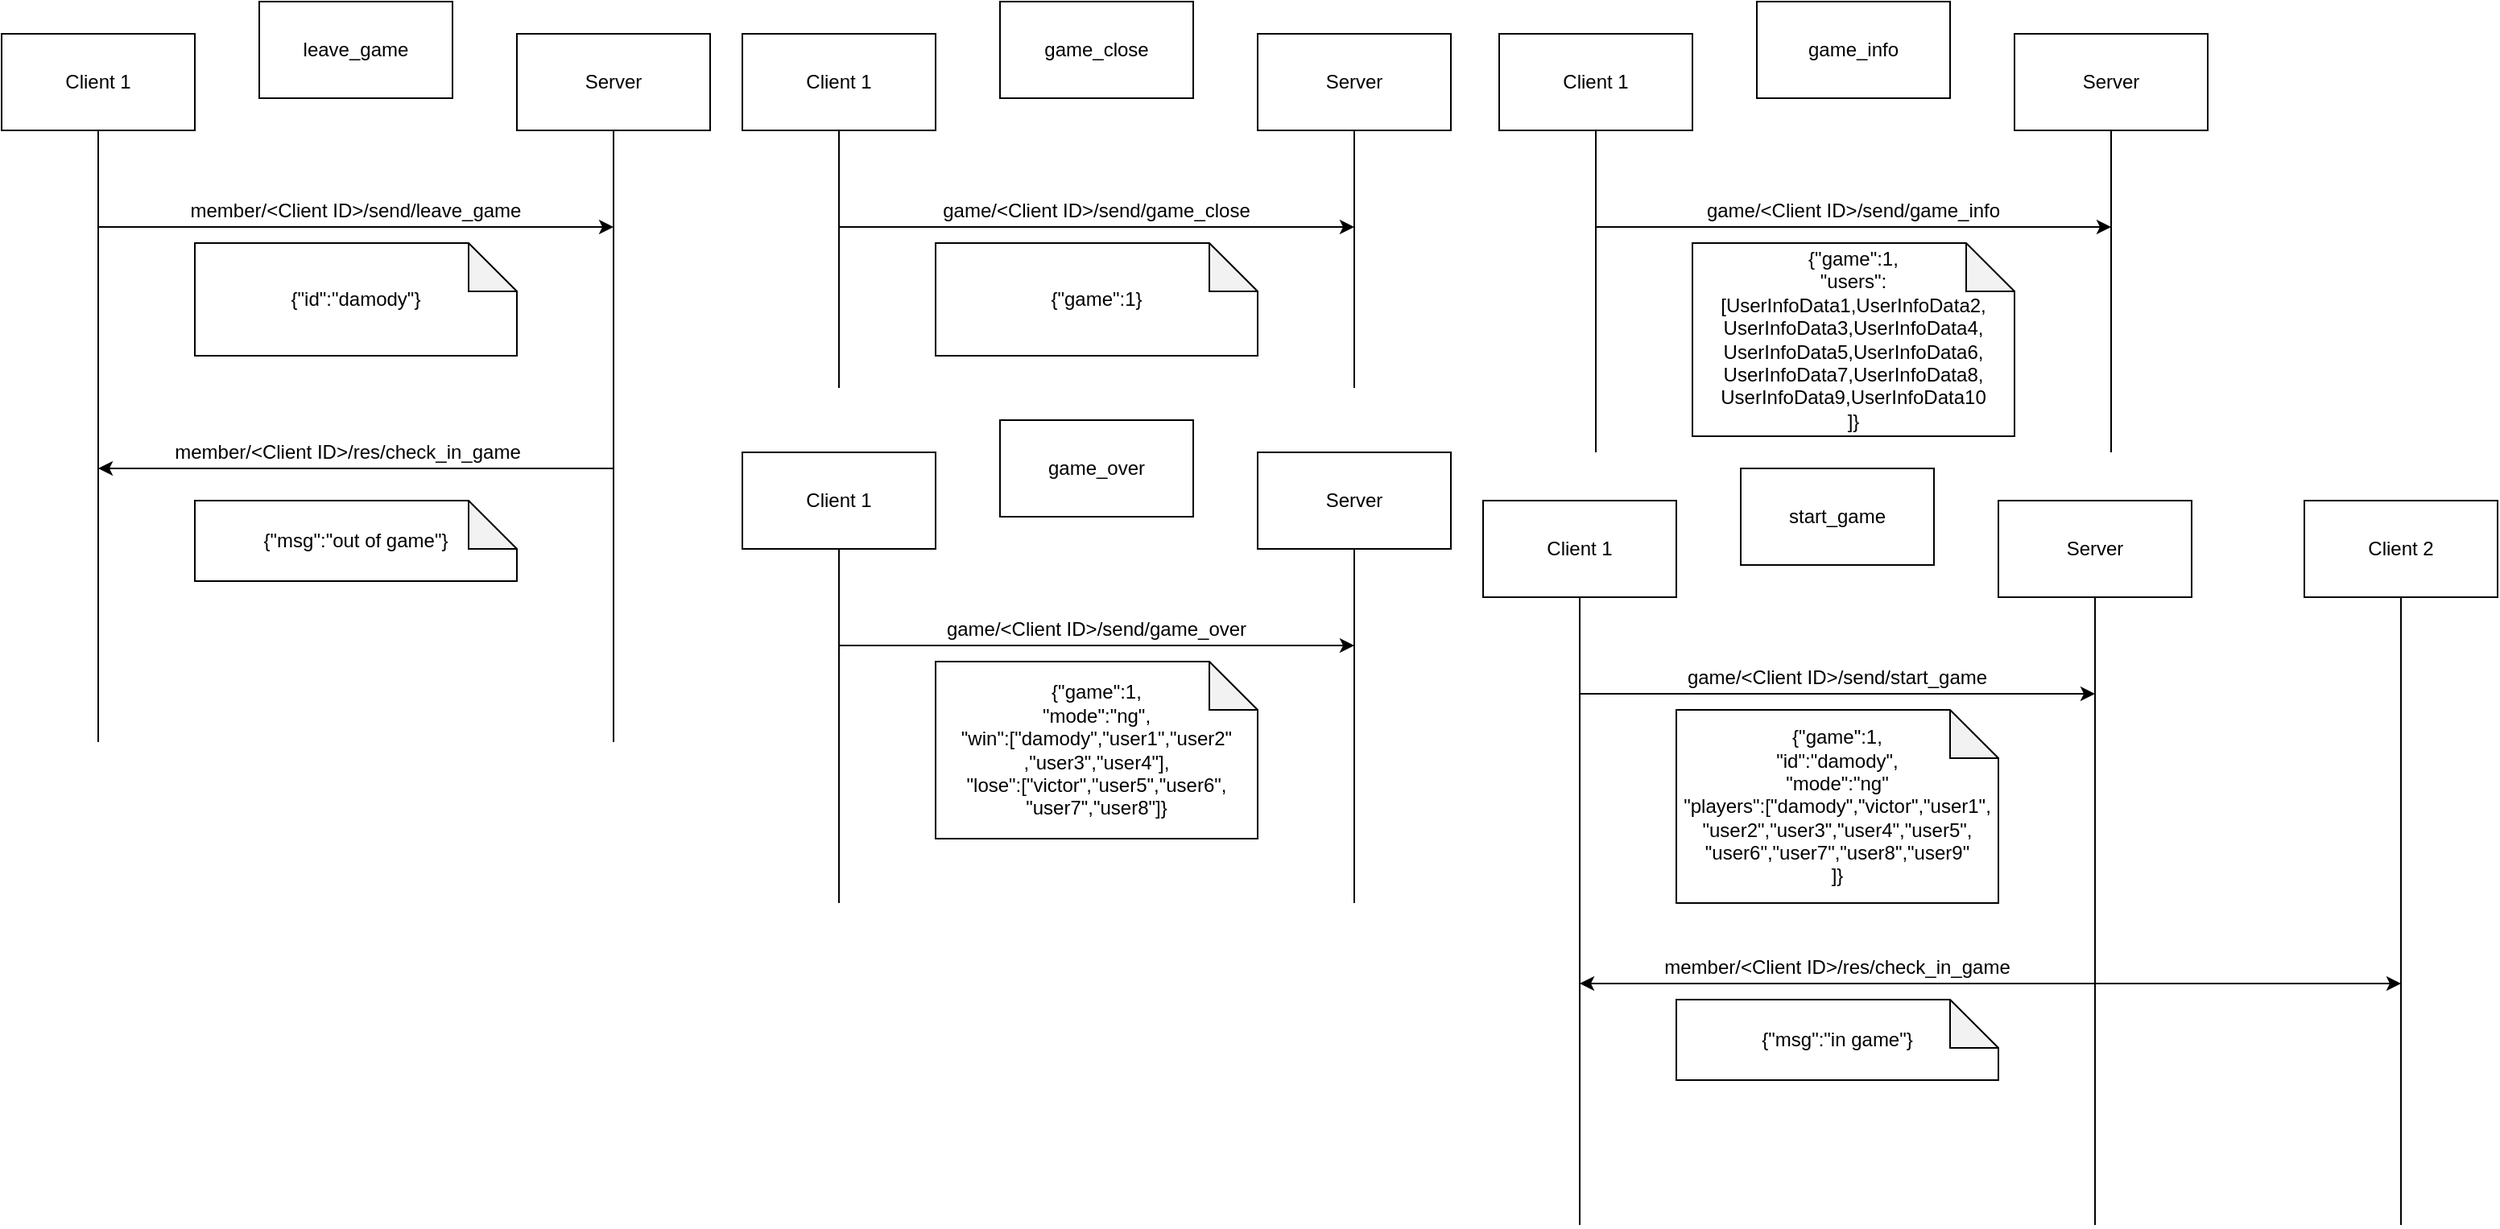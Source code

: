 <mxfile version="13.6.5">
    <diagram id="BD4qvckJSgkHBiMIFBCn" name="Page-1">
        <mxGraphModel dx="1056" dy="618" grid="1" gridSize="10" guides="1" tooltips="1" connect="1" arrows="1" fold="1" page="1" pageScale="1" pageWidth="827" pageHeight="1169" math="0" shadow="0">
            <root>
                <mxCell id="0"/>
                <mxCell id="1" parent="0"/>
                <mxCell id="2" value="Client 1" style="rounded=0;whiteSpace=wrap;html=1;" vertex="1" parent="1">
                    <mxGeometry x="40" y="60" width="120" height="60" as="geometry"/>
                </mxCell>
                <mxCell id="3" value="Server" style="rounded=0;whiteSpace=wrap;html=1;" vertex="1" parent="1">
                    <mxGeometry x="360" y="60" width="120" height="60" as="geometry"/>
                </mxCell>
                <mxCell id="4" value="" style="endArrow=none;html=1;entryX=0.5;entryY=1;entryDx=0;entryDy=0;fontStyle=1" edge="1" parent="1" target="2">
                    <mxGeometry width="50" height="50" relative="1" as="geometry">
                        <mxPoint x="100" y="500" as="sourcePoint"/>
                        <mxPoint x="420" y="200" as="targetPoint"/>
                    </mxGeometry>
                </mxCell>
                <mxCell id="5" value="" style="endArrow=none;html=1;entryX=0.5;entryY=1;entryDx=0;entryDy=0;" edge="1" parent="1" target="3">
                    <mxGeometry width="50" height="50" relative="1" as="geometry">
                        <mxPoint x="420" y="500" as="sourcePoint"/>
                        <mxPoint x="420" y="200" as="targetPoint"/>
                    </mxGeometry>
                </mxCell>
                <mxCell id="6" value="" style="endArrow=classic;html=1;" edge="1" parent="1">
                    <mxGeometry width="50" height="50" relative="1" as="geometry">
                        <mxPoint x="100" y="180" as="sourcePoint"/>
                        <mxPoint x="420" y="180" as="targetPoint"/>
                    </mxGeometry>
                </mxCell>
                <mxCell id="7" value="" style="endArrow=classic;html=1;" edge="1" parent="1">
                    <mxGeometry width="50" height="50" relative="1" as="geometry">
                        <mxPoint x="420" y="330" as="sourcePoint"/>
                        <mxPoint x="100" y="330" as="targetPoint"/>
                    </mxGeometry>
                </mxCell>
                <mxCell id="8" value="member/&amp;lt;Client ID&amp;gt;/send/leave_game" style="text;html=1;strokeColor=none;fillColor=none;align=center;verticalAlign=middle;whiteSpace=wrap;rounded=0;" vertex="1" parent="1">
                    <mxGeometry x="135" y="160" width="250" height="20" as="geometry"/>
                </mxCell>
                <mxCell id="9" value="member/&amp;lt;Client ID&amp;gt;/res/check_in_game" style="text;html=1;strokeColor=none;fillColor=none;align=center;verticalAlign=middle;whiteSpace=wrap;rounded=0;" vertex="1" parent="1">
                    <mxGeometry x="140" y="310" width="230" height="20" as="geometry"/>
                </mxCell>
                <mxCell id="10" value="{&quot;id&quot;:&quot;damody&quot;}" style="shape=note;whiteSpace=wrap;html=1;backgroundOutline=1;darkOpacity=0.05;" vertex="1" parent="1">
                    <mxGeometry x="160" y="190" width="200" height="70" as="geometry"/>
                </mxCell>
                <mxCell id="11" value="leave_game" style="rounded=0;whiteSpace=wrap;html=1;" vertex="1" parent="1">
                    <mxGeometry x="200" y="40" width="120" height="60" as="geometry"/>
                </mxCell>
                <mxCell id="12" value="{&quot;msg&quot;:&quot;out of game&quot;}" style="shape=note;whiteSpace=wrap;html=1;backgroundOutline=1;darkOpacity=0.05;" vertex="1" parent="1">
                    <mxGeometry x="160" y="350" width="200" height="50" as="geometry"/>
                </mxCell>
                <mxCell id="13" value="Client 1" style="rounded=0;whiteSpace=wrap;html=1;" vertex="1" parent="1">
                    <mxGeometry x="500" y="60" width="120" height="60" as="geometry"/>
                </mxCell>
                <mxCell id="14" value="Server" style="rounded=0;whiteSpace=wrap;html=1;" vertex="1" parent="1">
                    <mxGeometry x="820" y="60" width="120" height="60" as="geometry"/>
                </mxCell>
                <mxCell id="15" value="" style="endArrow=none;html=1;entryX=0.5;entryY=1;entryDx=0;entryDy=0;fontStyle=1" edge="1" parent="1" target="13">
                    <mxGeometry width="50" height="50" relative="1" as="geometry">
                        <mxPoint x="560" y="280" as="sourcePoint"/>
                        <mxPoint x="880" y="200" as="targetPoint"/>
                    </mxGeometry>
                </mxCell>
                <mxCell id="16" value="" style="endArrow=none;html=1;entryX=0.5;entryY=1;entryDx=0;entryDy=0;" edge="1" parent="1" target="14">
                    <mxGeometry width="50" height="50" relative="1" as="geometry">
                        <mxPoint x="880" y="280" as="sourcePoint"/>
                        <mxPoint x="880" y="200" as="targetPoint"/>
                    </mxGeometry>
                </mxCell>
                <mxCell id="17" value="" style="endArrow=classic;html=1;" edge="1" parent="1">
                    <mxGeometry width="50" height="50" relative="1" as="geometry">
                        <mxPoint x="560" y="180" as="sourcePoint"/>
                        <mxPoint x="880" y="180" as="targetPoint"/>
                    </mxGeometry>
                </mxCell>
                <mxCell id="19" value="game/&amp;lt;Client ID&amp;gt;/send/game_close" style="text;html=1;strokeColor=none;fillColor=none;align=center;verticalAlign=middle;whiteSpace=wrap;rounded=0;" vertex="1" parent="1">
                    <mxGeometry x="595" y="160" width="250" height="20" as="geometry"/>
                </mxCell>
                <mxCell id="21" value="{&quot;game&quot;:1}" style="shape=note;whiteSpace=wrap;html=1;backgroundOutline=1;darkOpacity=0.05;" vertex="1" parent="1">
                    <mxGeometry x="620" y="190" width="200" height="70" as="geometry"/>
                </mxCell>
                <mxCell id="22" value="game_close" style="rounded=0;whiteSpace=wrap;html=1;" vertex="1" parent="1">
                    <mxGeometry x="660" y="40" width="120" height="60" as="geometry"/>
                </mxCell>
                <mxCell id="24" value="Client 1" style="rounded=0;whiteSpace=wrap;html=1;" vertex="1" parent="1">
                    <mxGeometry x="500" y="320" width="120" height="60" as="geometry"/>
                </mxCell>
                <mxCell id="25" value="Server" style="rounded=0;whiteSpace=wrap;html=1;" vertex="1" parent="1">
                    <mxGeometry x="820" y="320" width="120" height="60" as="geometry"/>
                </mxCell>
                <mxCell id="26" value="" style="endArrow=none;html=1;entryX=0.5;entryY=1;entryDx=0;entryDy=0;fontStyle=1" edge="1" parent="1" target="24">
                    <mxGeometry width="50" height="50" relative="1" as="geometry">
                        <mxPoint x="560" y="600" as="sourcePoint"/>
                        <mxPoint x="880" y="460" as="targetPoint"/>
                    </mxGeometry>
                </mxCell>
                <mxCell id="27" value="" style="endArrow=none;html=1;entryX=0.5;entryY=1;entryDx=0;entryDy=0;" edge="1" parent="1" target="25">
                    <mxGeometry width="50" height="50" relative="1" as="geometry">
                        <mxPoint x="880" y="600" as="sourcePoint"/>
                        <mxPoint x="880" y="460" as="targetPoint"/>
                    </mxGeometry>
                </mxCell>
                <mxCell id="28" value="" style="endArrow=classic;html=1;" edge="1" parent="1">
                    <mxGeometry width="50" height="50" relative="1" as="geometry">
                        <mxPoint x="560" y="440" as="sourcePoint"/>
                        <mxPoint x="880" y="440" as="targetPoint"/>
                    </mxGeometry>
                </mxCell>
                <mxCell id="29" value="game/&amp;lt;Client ID&amp;gt;/send/game_over" style="text;html=1;strokeColor=none;fillColor=none;align=center;verticalAlign=middle;whiteSpace=wrap;rounded=0;" vertex="1" parent="1">
                    <mxGeometry x="595" y="420" width="250" height="20" as="geometry"/>
                </mxCell>
                <mxCell id="30" value="{&quot;game&quot;:1,&lt;br&gt;&quot;mode&quot;:&quot;ng&quot;,&lt;br&gt;&quot;win&quot;:[&quot;damody&quot;,&quot;user1&quot;,&quot;user2&quot;&lt;br&gt;,&quot;user3&quot;,&quot;user4&quot;],&lt;br&gt;&quot;lose&quot;:[&quot;victor&quot;,&quot;user5&quot;,&quot;user6&quot;,&lt;br&gt;&quot;user7&quot;,&quot;user8&quot;]}" style="shape=note;whiteSpace=wrap;html=1;backgroundOutline=1;darkOpacity=0.05;" vertex="1" parent="1">
                    <mxGeometry x="620" y="450" width="200" height="110" as="geometry"/>
                </mxCell>
                <mxCell id="31" value="game_over" style="rounded=0;whiteSpace=wrap;html=1;" vertex="1" parent="1">
                    <mxGeometry x="660" y="300" width="120" height="60" as="geometry"/>
                </mxCell>
                <mxCell id="32" value="Client 1" style="rounded=0;whiteSpace=wrap;html=1;" vertex="1" parent="1">
                    <mxGeometry x="970" y="60" width="120" height="60" as="geometry"/>
                </mxCell>
                <mxCell id="33" value="Server" style="rounded=0;whiteSpace=wrap;html=1;" vertex="1" parent="1">
                    <mxGeometry x="1290" y="60" width="120" height="60" as="geometry"/>
                </mxCell>
                <mxCell id="34" value="" style="endArrow=none;html=1;entryX=0.5;entryY=1;entryDx=0;entryDy=0;fontStyle=1" edge="1" parent="1" target="32">
                    <mxGeometry width="50" height="50" relative="1" as="geometry">
                        <mxPoint x="1030" y="320" as="sourcePoint"/>
                        <mxPoint x="1350" y="200" as="targetPoint"/>
                    </mxGeometry>
                </mxCell>
                <mxCell id="35" value="" style="endArrow=none;html=1;entryX=0.5;entryY=1;entryDx=0;entryDy=0;" edge="1" parent="1" target="33">
                    <mxGeometry width="50" height="50" relative="1" as="geometry">
                        <mxPoint x="1350" y="320" as="sourcePoint"/>
                        <mxPoint x="1350" y="200" as="targetPoint"/>
                    </mxGeometry>
                </mxCell>
                <mxCell id="36" value="" style="endArrow=classic;html=1;" edge="1" parent="1">
                    <mxGeometry width="50" height="50" relative="1" as="geometry">
                        <mxPoint x="1030" y="180" as="sourcePoint"/>
                        <mxPoint x="1350" y="180" as="targetPoint"/>
                    </mxGeometry>
                </mxCell>
                <mxCell id="37" value="game/&amp;lt;Client ID&amp;gt;/send/game_info" style="text;html=1;strokeColor=none;fillColor=none;align=center;verticalAlign=middle;whiteSpace=wrap;rounded=0;" vertex="1" parent="1">
                    <mxGeometry x="1065" y="160" width="250" height="20" as="geometry"/>
                </mxCell>
                <mxCell id="38" value="{&quot;game&quot;:1,&lt;br&gt;&quot;users&quot;:[UserInfoData1,UserInfoData2,&lt;br&gt;UserInfoData3,UserInfoData4,&lt;br&gt;UserInfoData5,UserInfoData6,&lt;br&gt;UserInfoData7,UserInfoData8,&lt;br&gt;UserInfoData9,UserInfoData10&lt;br&gt;]}" style="shape=note;whiteSpace=wrap;html=1;backgroundOutline=1;darkOpacity=0.05;" vertex="1" parent="1">
                    <mxGeometry x="1090" y="190" width="200" height="120" as="geometry"/>
                </mxCell>
                <mxCell id="39" value="game_info" style="rounded=0;whiteSpace=wrap;html=1;" vertex="1" parent="1">
                    <mxGeometry x="1130" y="40" width="120" height="60" as="geometry"/>
                </mxCell>
                <mxCell id="40" value="Client 1" style="rounded=0;whiteSpace=wrap;html=1;" vertex="1" parent="1">
                    <mxGeometry x="960" y="350" width="120" height="60" as="geometry"/>
                </mxCell>
                <mxCell id="41" value="Server" style="rounded=0;whiteSpace=wrap;html=1;" vertex="1" parent="1">
                    <mxGeometry x="1280" y="350" width="120" height="60" as="geometry"/>
                </mxCell>
                <mxCell id="42" value="" style="endArrow=none;html=1;entryX=0.5;entryY=1;entryDx=0;entryDy=0;fontStyle=1" edge="1" parent="1" target="40">
                    <mxGeometry width="50" height="50" relative="1" as="geometry">
                        <mxPoint x="1020" y="800" as="sourcePoint"/>
                        <mxPoint x="1340" y="490" as="targetPoint"/>
                    </mxGeometry>
                </mxCell>
                <mxCell id="43" value="" style="endArrow=none;html=1;entryX=0.5;entryY=1;entryDx=0;entryDy=0;" edge="1" parent="1" target="41">
                    <mxGeometry width="50" height="50" relative="1" as="geometry">
                        <mxPoint x="1340" y="800" as="sourcePoint"/>
                        <mxPoint x="1340" y="490" as="targetPoint"/>
                    </mxGeometry>
                </mxCell>
                <mxCell id="44" value="" style="endArrow=classic;html=1;" edge="1" parent="1">
                    <mxGeometry width="50" height="50" relative="1" as="geometry">
                        <mxPoint x="1020" y="470" as="sourcePoint"/>
                        <mxPoint x="1340" y="470" as="targetPoint"/>
                    </mxGeometry>
                </mxCell>
                <mxCell id="45" value="game/&amp;lt;Client ID&amp;gt;/send/start_game" style="text;html=1;strokeColor=none;fillColor=none;align=center;verticalAlign=middle;whiteSpace=wrap;rounded=0;" vertex="1" parent="1">
                    <mxGeometry x="1055" y="450" width="250" height="20" as="geometry"/>
                </mxCell>
                <mxCell id="46" value="{&quot;game&quot;:1,&lt;br&gt;&quot;id&quot;:&quot;damody&quot;,&lt;br&gt;&quot;mode&quot;:&quot;ng&quot;&lt;br&gt;&quot;players&quot;:[&quot;damody&quot;,&quot;victor&quot;,&quot;user1&quot;,&lt;br&gt;&quot;user2&quot;,&quot;user3&quot;,&quot;user4&quot;,&quot;user5&quot;,&lt;br&gt;&quot;user6&quot;,&quot;user7&quot;,&quot;user8&quot;,&quot;user9&quot;&lt;br&gt;]}" style="shape=note;whiteSpace=wrap;html=1;backgroundOutline=1;darkOpacity=0.05;" vertex="1" parent="1">
                    <mxGeometry x="1080" y="480" width="200" height="120" as="geometry"/>
                </mxCell>
                <mxCell id="47" value="start_game" style="rounded=0;whiteSpace=wrap;html=1;" vertex="1" parent="1">
                    <mxGeometry x="1120" y="330" width="120" height="60" as="geometry"/>
                </mxCell>
                <mxCell id="49" value="Client 2" style="rounded=0;whiteSpace=wrap;html=1;" vertex="1" parent="1">
                    <mxGeometry x="1470" y="350" width="120" height="60" as="geometry"/>
                </mxCell>
                <mxCell id="50" value="" style="endArrow=none;html=1;entryX=0.5;entryY=1;entryDx=0;entryDy=0;fontStyle=1" edge="1" parent="1" target="49">
                    <mxGeometry width="50" height="50" relative="1" as="geometry">
                        <mxPoint x="1530" y="800" as="sourcePoint"/>
                        <mxPoint x="1850" y="490" as="targetPoint"/>
                    </mxGeometry>
                </mxCell>
                <mxCell id="51" value="" style="endArrow=classic;html=1;" edge="1" parent="1">
                    <mxGeometry width="50" height="50" relative="1" as="geometry">
                        <mxPoint x="1340" y="650" as="sourcePoint"/>
                        <mxPoint x="1530" y="650" as="targetPoint"/>
                    </mxGeometry>
                </mxCell>
                <mxCell id="52" value="member/&amp;lt;Client ID&amp;gt;/res/check_in_game" style="text;html=1;strokeColor=none;fillColor=none;align=center;verticalAlign=middle;whiteSpace=wrap;rounded=0;" vertex="1" parent="1">
                    <mxGeometry x="1055" y="630" width="250" height="20" as="geometry"/>
                </mxCell>
                <mxCell id="53" value="{&quot;msg&quot;:&quot;in game&quot;}" style="shape=note;whiteSpace=wrap;html=1;backgroundOutline=1;darkOpacity=0.05;" vertex="1" parent="1">
                    <mxGeometry x="1080" y="660" width="200" height="50" as="geometry"/>
                </mxCell>
                <mxCell id="54" value="" style="endArrow=classic;html=1;" edge="1" parent="1">
                    <mxGeometry width="50" height="50" relative="1" as="geometry">
                        <mxPoint x="1340" y="650" as="sourcePoint"/>
                        <mxPoint x="1020" y="650" as="targetPoint"/>
                    </mxGeometry>
                </mxCell>
            </root>
        </mxGraphModel>
    </diagram>
</mxfile>